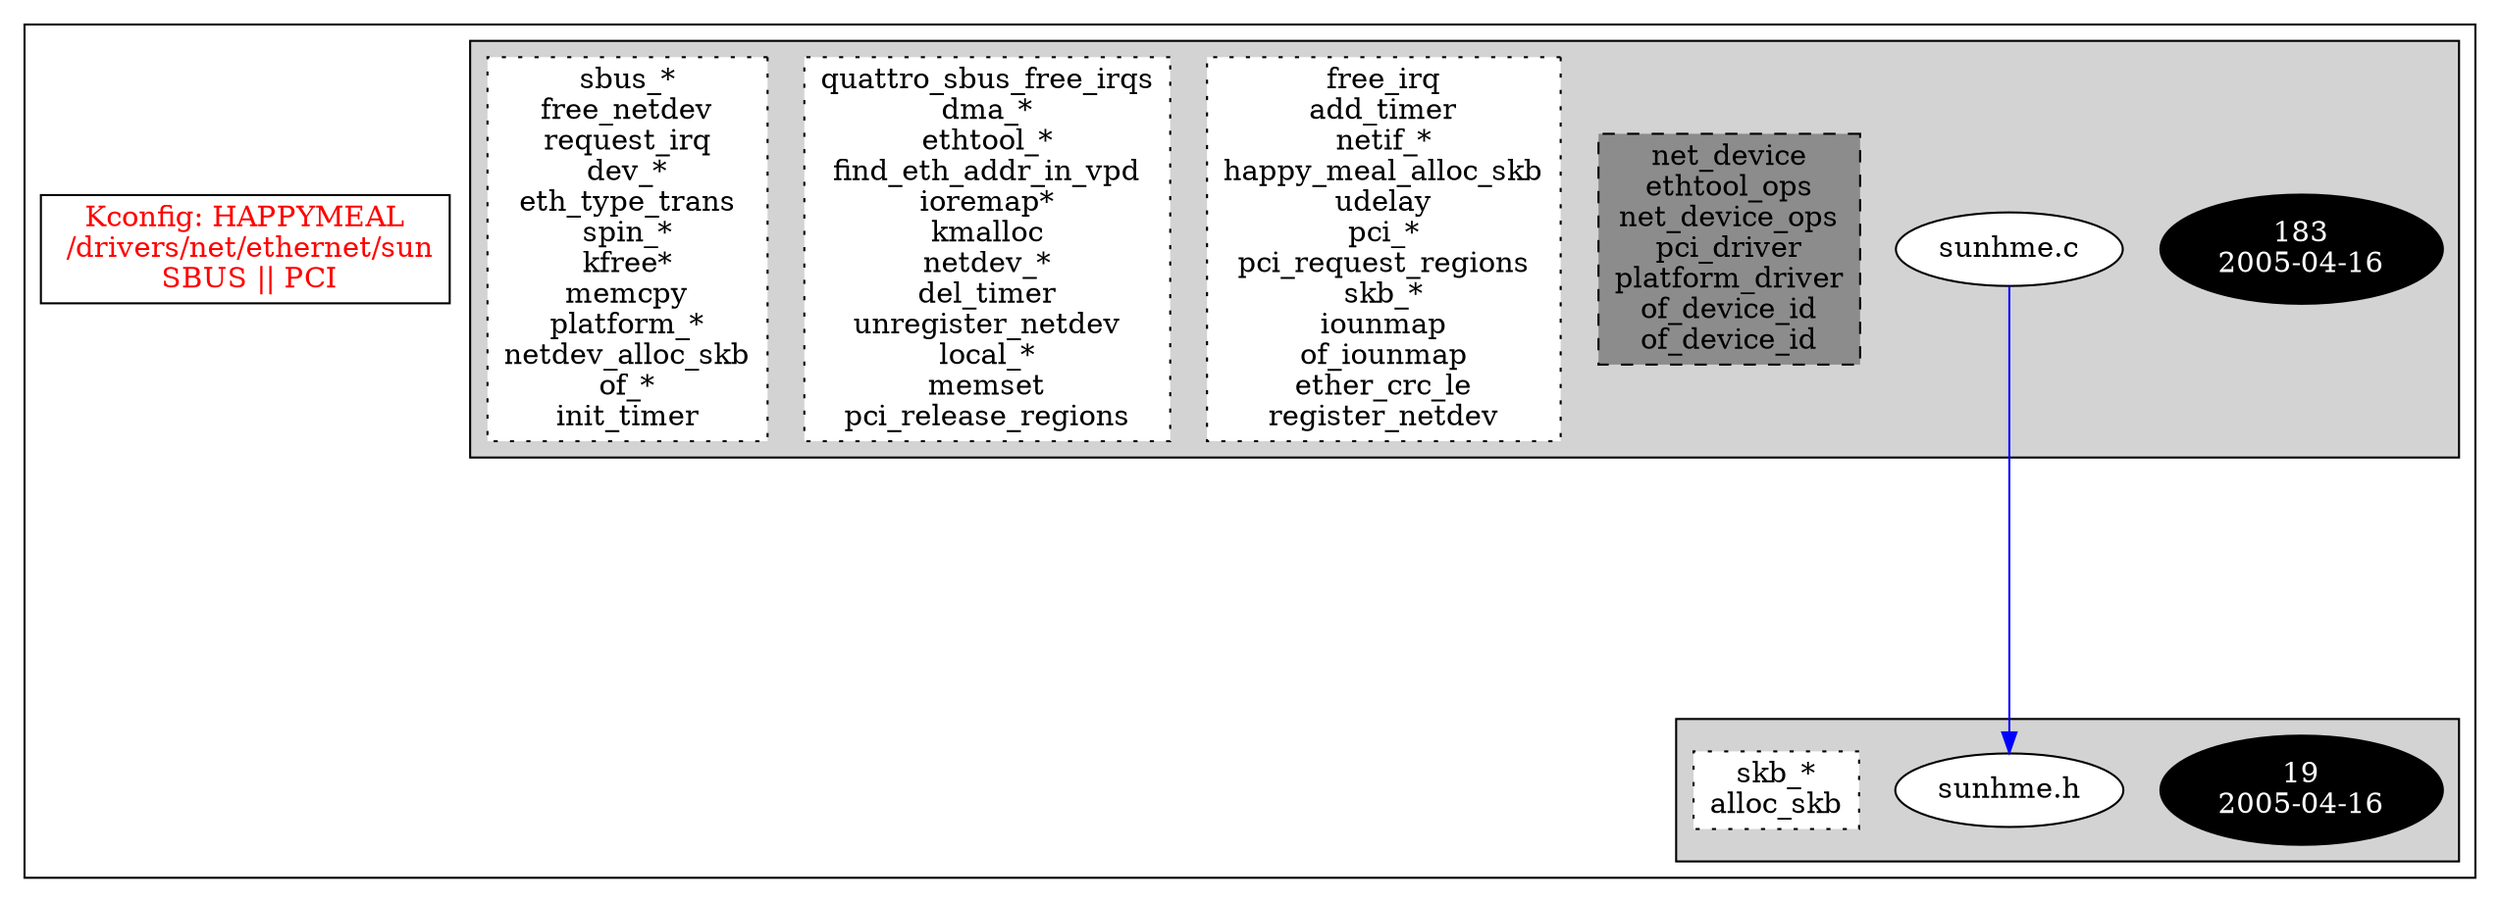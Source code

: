 digraph Driver {
	ranksep=2;
	splines=ortho;
	//Symbol: HAPPYMEAL
	subgraph "cluster_HAPPYMEAL"{
		subgraph "cluster_sunhme.h" {
			style=filled
			"commit_sunhme.h" [style=filled, fillcolor=black, fontcolor=white, label="19\n2005-04-16"];
			"sunhme.h" [style=filled, fillcolor=white, fontcolor=black, label="sunhme.h\n"];
			"funccall0-sunhme.h" [style="filled,dotted" shape=box, fillcolor=white, fontcolor=black, label="skb_*\nalloc_skb\n"];
		}
		subgraph "cluster_sunhme.c" {
			style=filled
			"commit_sunhme.c" [style=filled, fillcolor=black, fontcolor=white, label="183\n2005-04-16"];
			"sunhme.c" [style=filled, fillcolor=white, fontcolor=black, label="sunhme.c\n"];
			"structs-sunhme.c" [style="filled,dashed" shape=box, fillcolor=grey55, fontcolor=black, label="net_device\nethtool_ops\nnet_device_ops\npci_driver\nplatform_driver\nof_device_id\nof_device_id\n"];
			"funccall3-sunhme.c" [style="filled,dotted" shape=box, fillcolor=white, fontcolor=black, label="free_irq\nadd_timer\nnetif_*\nhappy_meal_alloc_skb\nudelay\npci_*\npci_request_regions\nskb_*\niounmap\nof_iounmap\nether_crc_le\nregister_netdev\n"];
			"funccall2-sunhme.c" [style="filled,dotted" shape=box, fillcolor=white, fontcolor=black, label="quattro_sbus_free_irqs\ndma_*\nethtool_*\nfind_eth_addr_in_vpd\nioremap*\nkmalloc\nnetdev_*\ndel_timer\nunregister_netdev\nlocal_*\nmemset\npci_release_regions\n"];
			"funccall1-sunhme.c" [style="filled,dotted" shape=box, fillcolor=white, fontcolor=black, label="sbus_*\nfree_netdev\nrequest_irq\ndev_*\neth_type_trans\nspin_*\nkfree*\nmemcpy\nplatform_*\nnetdev_alloc_skb\nof_*\ninit_timer\n"];
		}
		"K:HAPPYMEAL" [label="Kconfig: HAPPYMEAL\n /drivers/net/ethernet/sun\n  SBUS || PCI ", shape=box, fontcolor=red];
	}
"sunhme.c" -> "sunhme.h"[color=blue];
}
